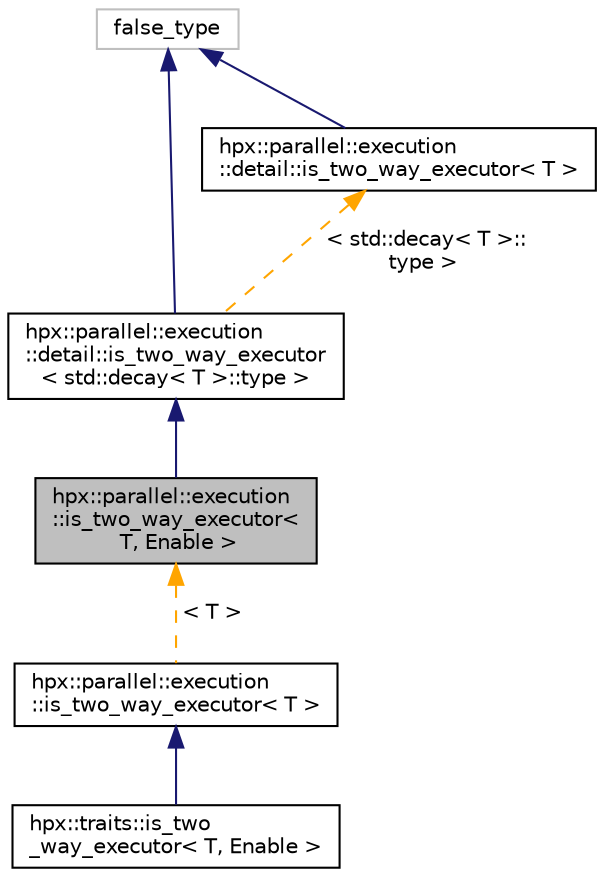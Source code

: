 digraph "hpx::parallel::execution::is_two_way_executor&lt; T, Enable &gt;"
{
  edge [fontname="Helvetica",fontsize="10",labelfontname="Helvetica",labelfontsize="10"];
  node [fontname="Helvetica",fontsize="10",shape=record];
  Node0 [label="hpx::parallel::execution\l::is_two_way_executor\<\l T, Enable \>",height=0.2,width=0.4,color="black", fillcolor="grey75", style="filled", fontcolor="black"];
  Node1 -> Node0 [dir="back",color="midnightblue",fontsize="10",style="solid",fontname="Helvetica"];
  Node1 [label="hpx::parallel::execution\l::detail::is_two_way_executor\l\< std::decay\< T \>::type \>",height=0.2,width=0.4,color="black", fillcolor="white", style="filled",URL="$d2/daa/structhpx_1_1parallel_1_1execution_1_1detail_1_1is__two__way__executor.html"];
  Node2 -> Node1 [dir="back",color="midnightblue",fontsize="10",style="solid",fontname="Helvetica"];
  Node2 [label="false_type",height=0.2,width=0.4,color="grey75", fillcolor="white", style="filled"];
  Node3 -> Node1 [dir="back",color="orange",fontsize="10",style="dashed",label=" \< std::decay\< T \>::\ltype \>" ,fontname="Helvetica"];
  Node3 [label="hpx::parallel::execution\l::detail::is_two_way_executor\< T \>",height=0.2,width=0.4,color="black", fillcolor="white", style="filled",URL="$d2/daa/structhpx_1_1parallel_1_1execution_1_1detail_1_1is__two__way__executor.html"];
  Node2 -> Node3 [dir="back",color="midnightblue",fontsize="10",style="solid",fontname="Helvetica"];
  Node0 -> Node4 [dir="back",color="orange",fontsize="10",style="dashed",label=" \< T \>" ,fontname="Helvetica"];
  Node4 [label="hpx::parallel::execution\l::is_two_way_executor\< T \>",height=0.2,width=0.4,color="black", fillcolor="white", style="filled",URL="$df/d3c/structhpx_1_1parallel_1_1execution_1_1is__two__way__executor.html"];
  Node4 -> Node5 [dir="back",color="midnightblue",fontsize="10",style="solid",fontname="Helvetica"];
  Node5 [label="hpx::traits::is_two\l_way_executor\< T, Enable \>",height=0.2,width=0.4,color="black", fillcolor="white", style="filled",URL="$d9/d17/structhpx_1_1traits_1_1is__two__way__executor.html"];
}
